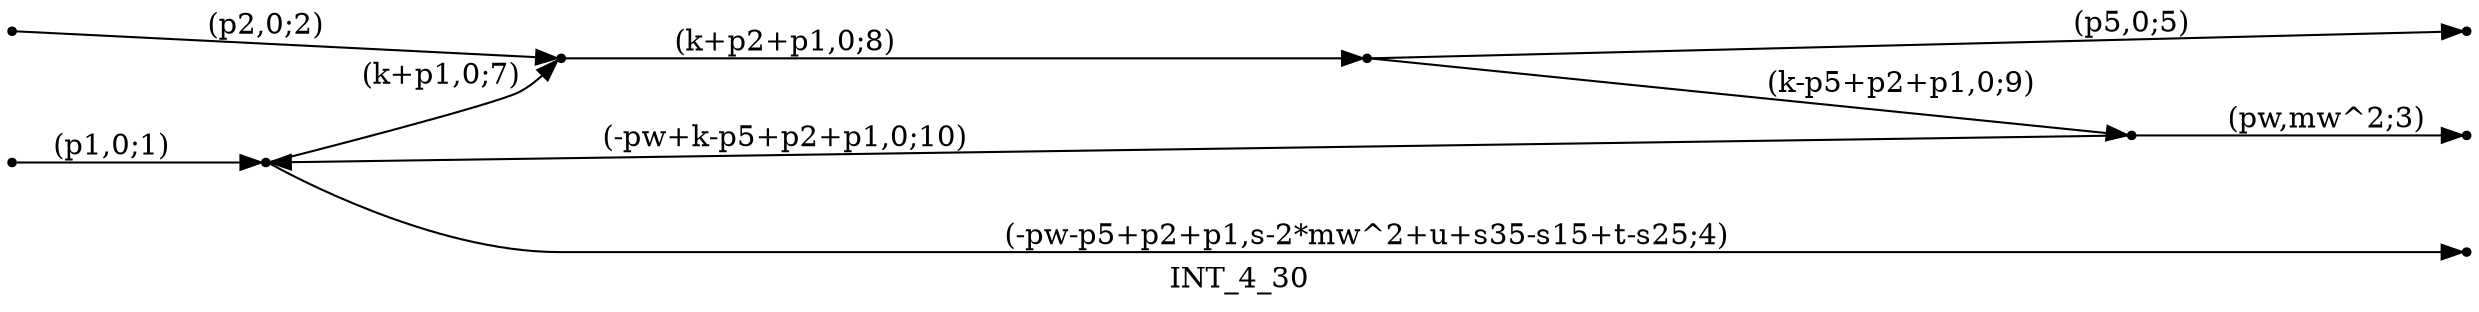 digraph INT_4_30 {
  label="INT_4_30";
  rankdir="LR";
  subgraph edges {
    -1 -> 4 [label="(p1,0;1)"];
    -2 -> 1 [label="(p2,0;2)"];
    3 -> -3 [label="(pw,mw^2;3)"];
    4 -> -4 [label="(-pw-p5+p2+p1,s-2*mw^2+u+s35-s15+t-s25;4)"];
    2 -> -5 [label="(p5,0;5)"];
    4 -> 1 [label="(k+p1,0;7)"];
    1 -> 2 [label="(k+p2+p1,0;8)"];
    2 -> 3 [label="(k-p5+p2+p1,0;9)"];
    3 -> 4 [label="(-pw+k-p5+p2+p1,0;10)"];
  }
  subgraph incoming { rank="source"; -1; -2; }
  subgraph outgoing { rank="sink"; -3; -4; -5; }
-5 [shape=point];
-4 [shape=point];
-3 [shape=point];
-2 [shape=point];
-1 [shape=point];
1 [shape=point];
2 [shape=point];
3 [shape=point];
4 [shape=point];
}


